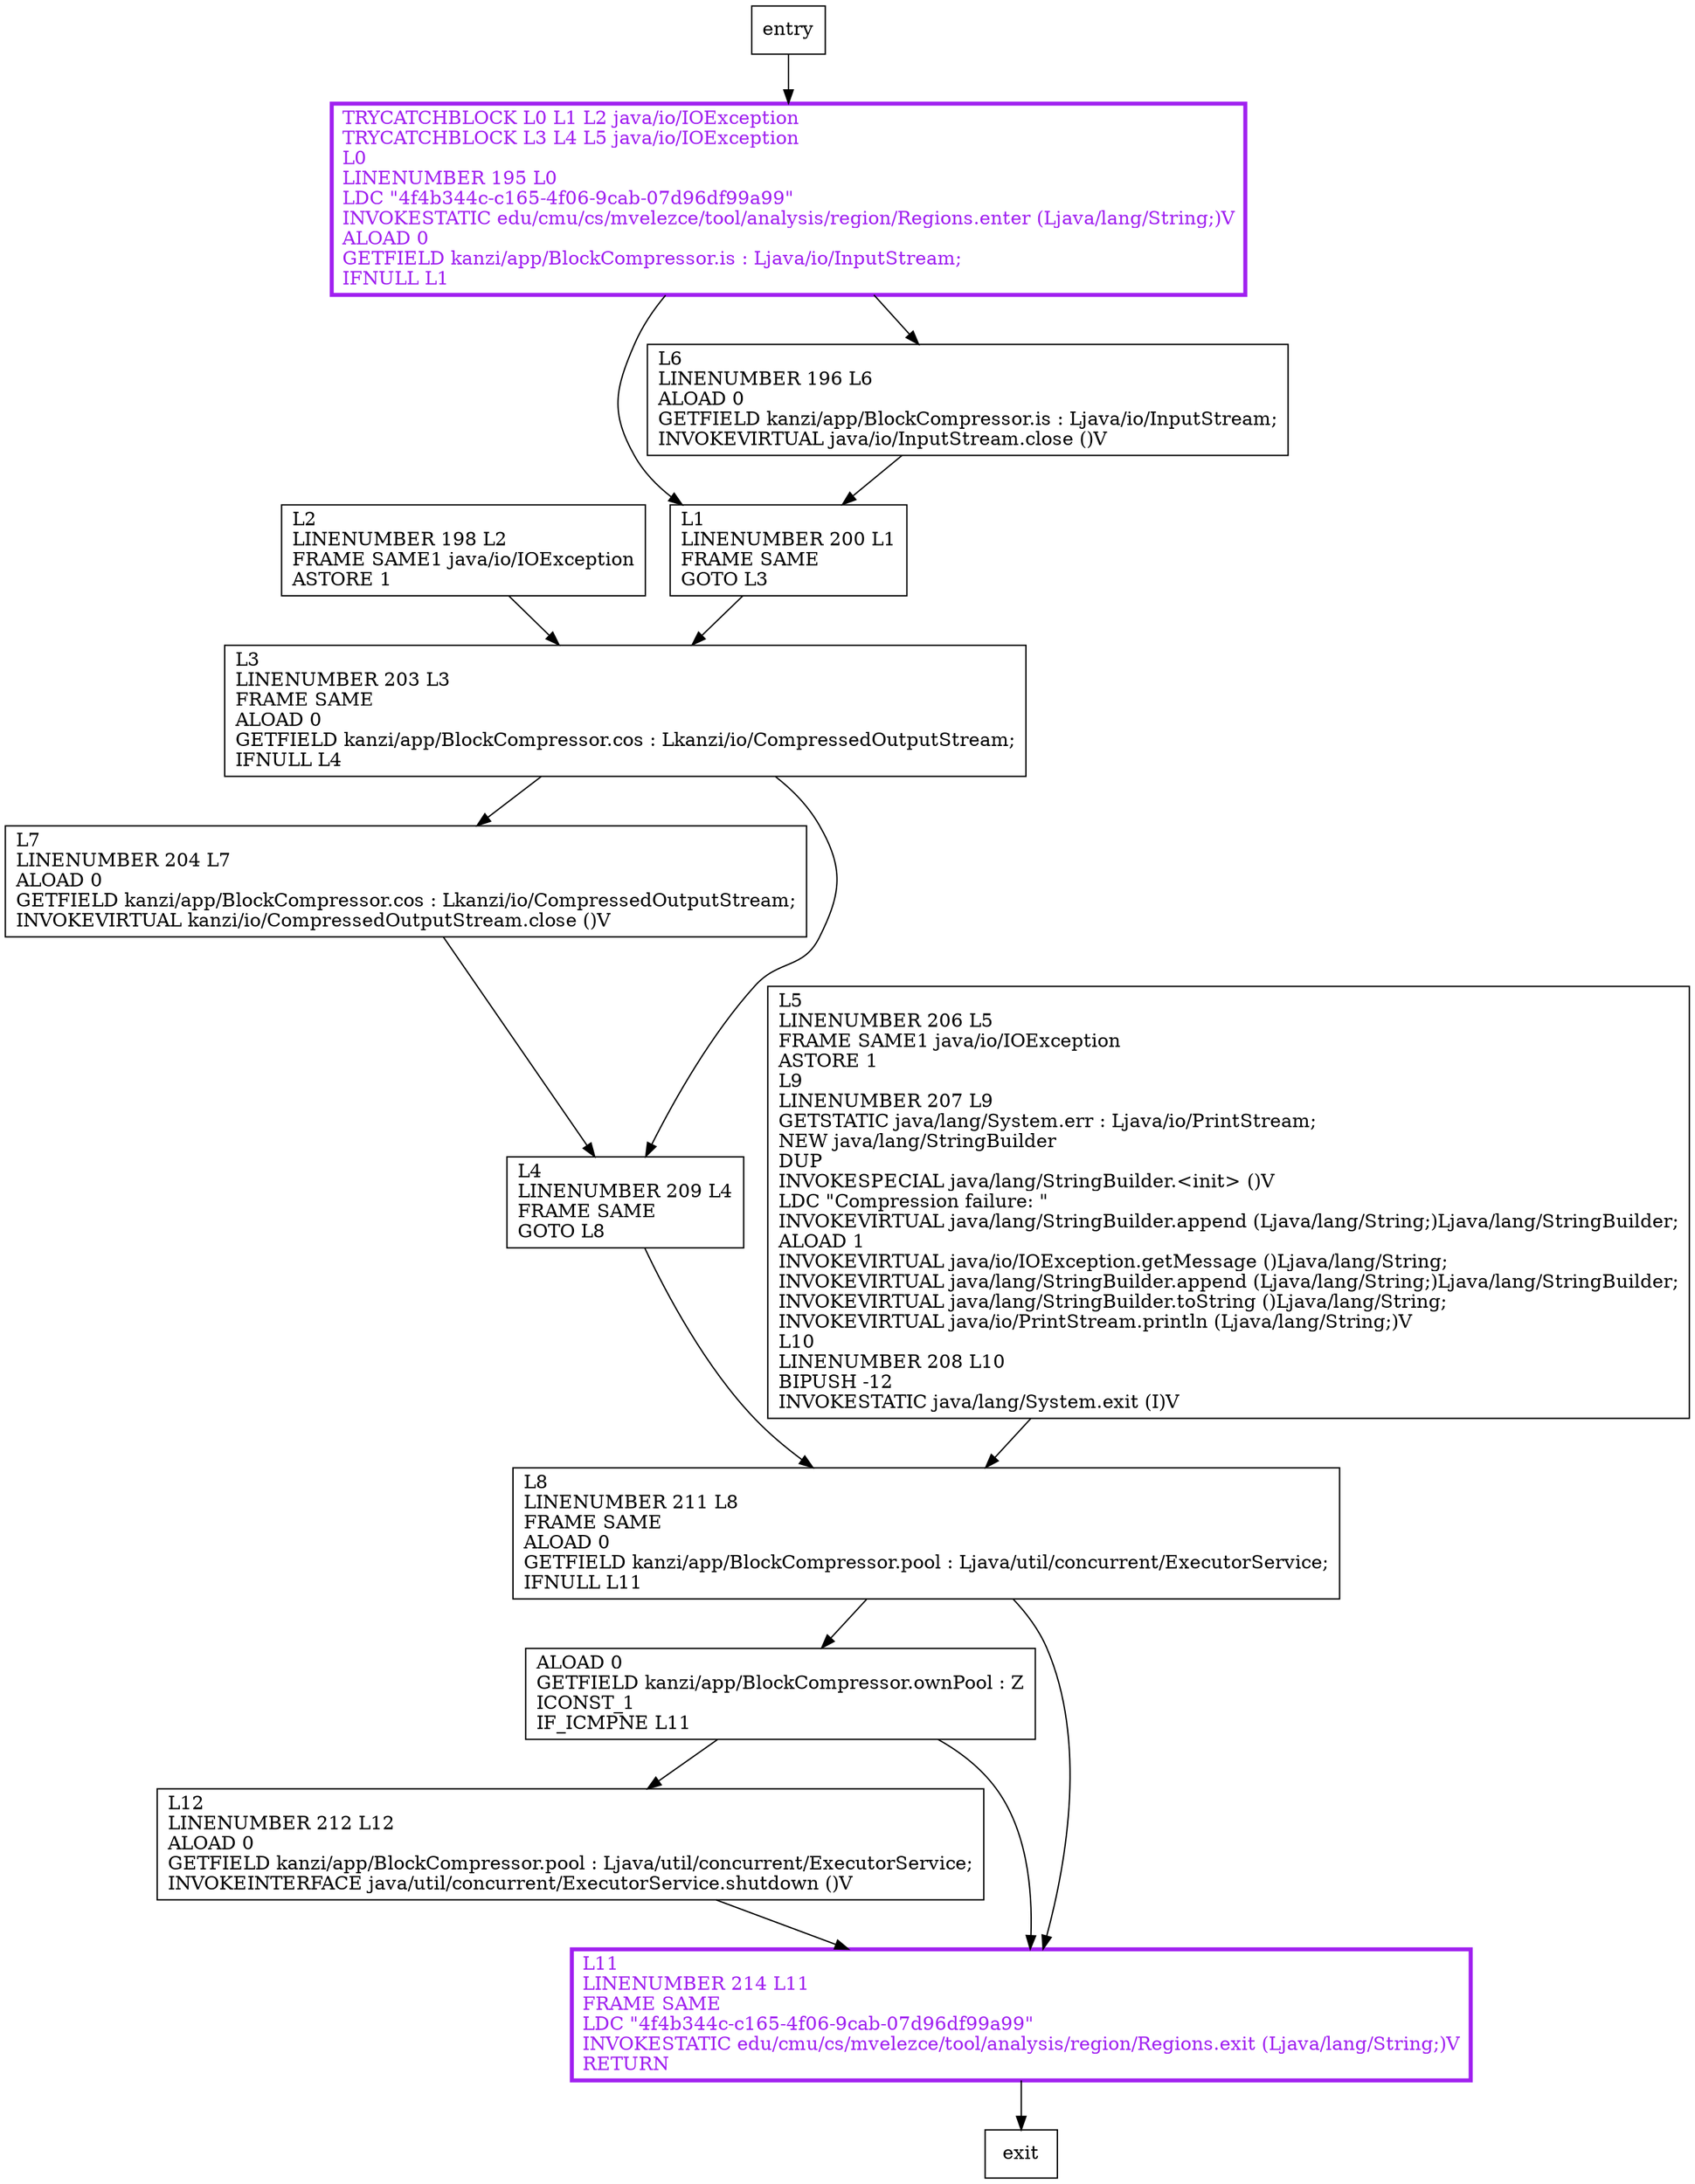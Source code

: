 digraph dispose {
node [shape=record];
1599078512 [label="L2\lLINENUMBER 198 L2\lFRAME SAME1 java/io/IOException\lASTORE 1\l"];
437028769 [label="L7\lLINENUMBER 204 L7\lALOAD 0\lGETFIELD kanzi/app/BlockCompressor.cos : Lkanzi/io/CompressedOutputStream;\lINVOKEVIRTUAL kanzi/io/CompressedOutputStream.close ()V\l"];
1288465094 [label="L8\lLINENUMBER 211 L8\lFRAME SAME\lALOAD 0\lGETFIELD kanzi/app/BlockCompressor.pool : Ljava/util/concurrent/ExecutorService;\lIFNULL L11\l"];
1898404031 [label="L12\lLINENUMBER 212 L12\lALOAD 0\lGETFIELD kanzi/app/BlockCompressor.pool : Ljava/util/concurrent/ExecutorService;\lINVOKEINTERFACE java/util/concurrent/ExecutorService.shutdown ()V\l"];
331395247 [label="L5\lLINENUMBER 206 L5\lFRAME SAME1 java/io/IOException\lASTORE 1\lL9\lLINENUMBER 207 L9\lGETSTATIC java/lang/System.err : Ljava/io/PrintStream;\lNEW java/lang/StringBuilder\lDUP\lINVOKESPECIAL java/lang/StringBuilder.\<init\> ()V\lLDC \"Compression failure: \"\lINVOKEVIRTUAL java/lang/StringBuilder.append (Ljava/lang/String;)Ljava/lang/StringBuilder;\lALOAD 1\lINVOKEVIRTUAL java/io/IOException.getMessage ()Ljava/lang/String;\lINVOKEVIRTUAL java/lang/StringBuilder.append (Ljava/lang/String;)Ljava/lang/StringBuilder;\lINVOKEVIRTUAL java/lang/StringBuilder.toString ()Ljava/lang/String;\lINVOKEVIRTUAL java/io/PrintStream.println (Ljava/lang/String;)V\lL10\lLINENUMBER 208 L10\lBIPUSH -12\lINVOKESTATIC java/lang/System.exit (I)V\l"];
185013542 [label="L4\lLINENUMBER 209 L4\lFRAME SAME\lGOTO L8\l"];
1586660337 [label="ALOAD 0\lGETFIELD kanzi/app/BlockCompressor.ownPool : Z\lICONST_1\lIF_ICMPNE L11\l"];
78251313 [label="L1\lLINENUMBER 200 L1\lFRAME SAME\lGOTO L3\l"];
978680302 [label="L6\lLINENUMBER 196 L6\lALOAD 0\lGETFIELD kanzi/app/BlockCompressor.is : Ljava/io/InputStream;\lINVOKEVIRTUAL java/io/InputStream.close ()V\l"];
1389402318 [label="L3\lLINENUMBER 203 L3\lFRAME SAME\lALOAD 0\lGETFIELD kanzi/app/BlockCompressor.cos : Lkanzi/io/CompressedOutputStream;\lIFNULL L4\l"];
542980564 [label="L11\lLINENUMBER 214 L11\lFRAME SAME\lLDC \"4f4b344c-c165-4f06-9cab-07d96df99a99\"\lINVOKESTATIC edu/cmu/cs/mvelezce/tool/analysis/region/Regions.exit (Ljava/lang/String;)V\lRETURN\l"];
1060521851 [label="TRYCATCHBLOCK L0 L1 L2 java/io/IOException\lTRYCATCHBLOCK L3 L4 L5 java/io/IOException\lL0\lLINENUMBER 195 L0\lLDC \"4f4b344c-c165-4f06-9cab-07d96df99a99\"\lINVOKESTATIC edu/cmu/cs/mvelezce/tool/analysis/region/Regions.enter (Ljava/lang/String;)V\lALOAD 0\lGETFIELD kanzi/app/BlockCompressor.is : Ljava/io/InputStream;\lIFNULL L1\l"];
entry;
exit;
1599078512 -> 1389402318;
437028769 -> 185013542;
1288465094 -> 1586660337;
1288465094 -> 542980564;
1898404031 -> 542980564;
331395247 -> 1288465094;
1586660337 -> 1898404031;
1586660337 -> 542980564;
978680302 -> 78251313;
1389402318 -> 437028769;
1389402318 -> 185013542;
1060521851 -> 78251313;
1060521851 -> 978680302;
entry -> 1060521851;
185013542 -> 1288465094;
78251313 -> 1389402318;
542980564 -> exit;
542980564[fontcolor="purple", penwidth=3, color="purple"];
1060521851[fontcolor="purple", penwidth=3, color="purple"];
}
